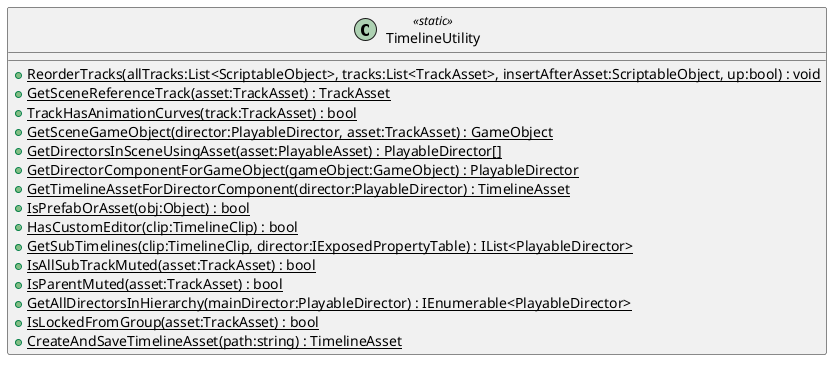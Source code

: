 @startuml
class TimelineUtility <<static>> {
    + {static} ReorderTracks(allTracks:List<ScriptableObject>, tracks:List<TrackAsset>, insertAfterAsset:ScriptableObject, up:bool) : void
    + {static} GetSceneReferenceTrack(asset:TrackAsset) : TrackAsset
    + {static} TrackHasAnimationCurves(track:TrackAsset) : bool
    + {static} GetSceneGameObject(director:PlayableDirector, asset:TrackAsset) : GameObject
    + {static} GetDirectorsInSceneUsingAsset(asset:PlayableAsset) : PlayableDirector[]
    + {static} GetDirectorComponentForGameObject(gameObject:GameObject) : PlayableDirector
    + {static} GetTimelineAssetForDirectorComponent(director:PlayableDirector) : TimelineAsset
    + {static} IsPrefabOrAsset(obj:Object) : bool
    + {static} HasCustomEditor(clip:TimelineClip) : bool
    + {static} GetSubTimelines(clip:TimelineClip, director:IExposedPropertyTable) : IList<PlayableDirector>
    + {static} IsAllSubTrackMuted(asset:TrackAsset) : bool
    + {static} IsParentMuted(asset:TrackAsset) : bool
    + {static} GetAllDirectorsInHierarchy(mainDirector:PlayableDirector) : IEnumerable<PlayableDirector>
    + {static} IsLockedFromGroup(asset:TrackAsset) : bool
    + {static} CreateAndSaveTimelineAsset(path:string) : TimelineAsset
}
@enduml
